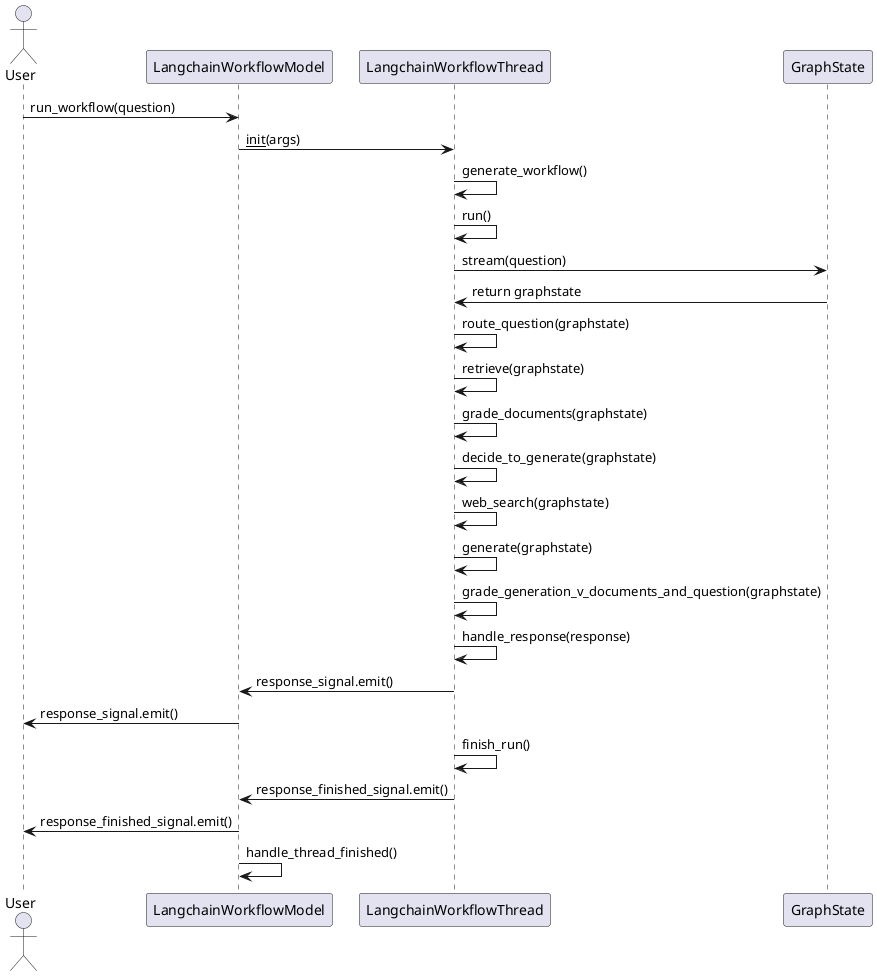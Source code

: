 @startuml

actor User
participant LangchainWorkflowModel
participant LangchainWorkflowThread
participant GraphState

User -> LangchainWorkflowModel: run_workflow(question)
LangchainWorkflowModel -> LangchainWorkflowThread: __init__(args)
LangchainWorkflowThread -> LangchainWorkflowThread: generate_workflow()
LangchainWorkflowThread -> LangchainWorkflowThread: run()
LangchainWorkflowThread -> GraphState: stream(question)
GraphState -> LangchainWorkflowThread: return graphstate
LangchainWorkflowThread -> LangchainWorkflowThread: route_question(graphstate)
LangchainWorkflowThread -> LangchainWorkflowThread: retrieve(graphstate)
LangchainWorkflowThread -> LangchainWorkflowThread: grade_documents(graphstate)
LangchainWorkflowThread -> LangchainWorkflowThread: decide_to_generate(graphstate)
LangchainWorkflowThread -> LangchainWorkflowThread: web_search(graphstate)
LangchainWorkflowThread -> LangchainWorkflowThread: generate(graphstate)
LangchainWorkflowThread -> LangchainWorkflowThread: grade_generation_v_documents_and_question(graphstate)
LangchainWorkflowThread -> LangchainWorkflowThread: handle_response(response)
LangchainWorkflowThread -> LangchainWorkflowModel: response_signal.emit()
LangchainWorkflowModel -> User: response_signal.emit()
LangchainWorkflowThread -> LangchainWorkflowThread: finish_run()
LangchainWorkflowThread -> LangchainWorkflowModel: response_finished_signal.emit()
LangchainWorkflowModel -> User: response_finished_signal.emit()
LangchainWorkflowModel -> LangchainWorkflowModel: handle_thread_finished()

@enduml